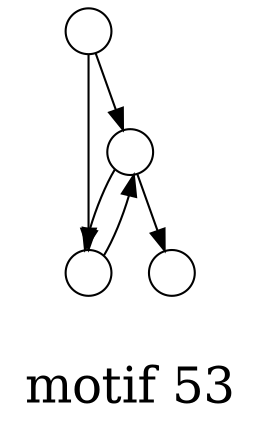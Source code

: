 /*****
motif 53
*****/

digraph G {
  graph [splines=false overlap=false]
  node  [shape=ellipse, width=0.3, height=0.3, label=""]
  0 ;
  1 ;
  2 ;
  3 ;
  0 -> 1;
  0 -> 2;
  1 -> 0;
  3 -> 0;
  3 -> 1;
  label = "\nmotif 53\n";  fontsize=24;
}
